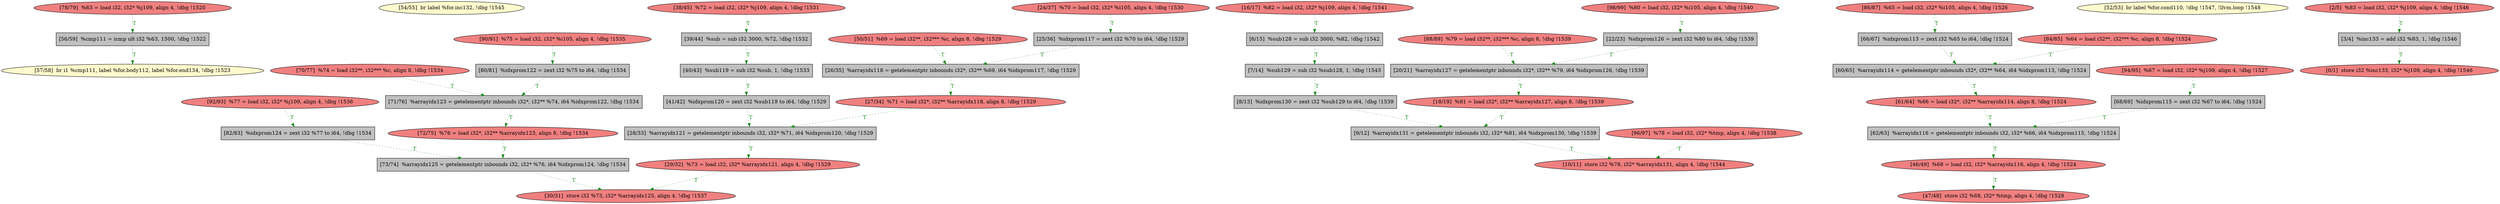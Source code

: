 
digraph G {


node7787 [fillcolor=grey,label="[56/59]  %cmp111 = icmp ult i32 %63, 1500, !dbg !1522",shape=rectangle,style=filled ]
node7786 [fillcolor=lemonchiffon,label="[54/55]  br label %for.inc132, !dbg !1545",shape=ellipse,style=filled ]
node7785 [fillcolor=grey,label="[25/36]  %idxprom117 = zext i32 %70 to i64, !dbg !1529",shape=rectangle,style=filled ]
node7788 [fillcolor=lightcoral,label="[10/11]  store i32 %78, i32* %arrayidx131, align 4, !dbg !1544",shape=ellipse,style=filled ]
node7784 [fillcolor=grey,label="[62/63]  %arrayidx116 = getelementptr inbounds i32, i32* %66, i64 %idxprom115, !dbg !1524",shape=rectangle,style=filled ]
node7783 [fillcolor=lightcoral,label="[61/64]  %66 = load i32*, i32** %arrayidx114, align 8, !dbg !1524",shape=ellipse,style=filled ]
node7779 [fillcolor=grey,label="[66/67]  %idxprom113 = zext i32 %65 to i64, !dbg !1524",shape=rectangle,style=filled ]
node7778 [fillcolor=grey,label="[41/42]  %idxprom120 = zext i32 %sub119 to i64, !dbg !1529",shape=rectangle,style=filled ]
node7777 [fillcolor=lightcoral,label="[86/87]  %65 = load i32, i32* %i105, align 4, !dbg !1526",shape=ellipse,style=filled ]
node7754 [fillcolor=lightcoral,label="[70/77]  %74 = load i32**, i32*** %c, align 8, !dbg !1534",shape=ellipse,style=filled ]
node7759 [fillcolor=grey,label="[82/83]  %idxprom124 = zext i32 %77 to i64, !dbg !1534",shape=rectangle,style=filled ]
node7753 [fillcolor=grey,label="[40/43]  %sub119 = sub i32 %sub, 1, !dbg !1533",shape=rectangle,style=filled ]
node7781 [fillcolor=grey,label="[60/65]  %arrayidx114 = getelementptr inbounds i32*, i32** %64, i64 %idxprom113, !dbg !1524",shape=rectangle,style=filled ]
node7758 [fillcolor=lightcoral,label="[78/79]  %63 = load i32, i32* %j109, align 4, !dbg !1520",shape=ellipse,style=filled ]
node7746 [fillcolor=lightcoral,label="[47/48]  store i32 %68, i32* %tmp, align 4, !dbg !1528",shape=ellipse,style=filled ]
node7780 [fillcolor=grey,label="[7/14]  %sub129 = sub i32 %sub128, 1, !dbg !1543",shape=rectangle,style=filled ]
node7750 [fillcolor=lightcoral,label="[46/49]  %68 = load i32, i32* %arrayidx116, align 4, !dbg !1524",shape=ellipse,style=filled ]
node7756 [fillcolor=grey,label="[73/74]  %arrayidx125 = getelementptr inbounds i32, i32* %76, i64 %idxprom124, !dbg !1534",shape=rectangle,style=filled ]
node7760 [fillcolor=lightcoral,label="[30/31]  store i32 %73, i32* %arrayidx125, align 4, !dbg !1537",shape=ellipse,style=filled ]
node7766 [fillcolor=grey,label="[6/15]  %sub128 = sub i32 3000, %82, !dbg !1542",shape=rectangle,style=filled ]
node7748 [fillcolor=grey,label="[80/81]  %idxprom122 = zext i32 %75 to i64, !dbg !1534",shape=rectangle,style=filled ]
node7747 [fillcolor=lemonchiffon,label="[57/58]  br i1 %cmp111, label %for.body112, label %for.end134, !dbg !1523",shape=ellipse,style=filled ]
node7776 [fillcolor=lightcoral,label="[90/91]  %75 = load i32, i32* %i105, align 4, !dbg !1535",shape=ellipse,style=filled ]
node7769 [fillcolor=lightcoral,label="[16/17]  %82 = load i32, i32* %j109, align 4, !dbg !1541",shape=ellipse,style=filled ]
node7740 [fillcolor=lightcoral,label="[27/34]  %71 = load i32*, i32** %arrayidx118, align 8, !dbg !1529",shape=ellipse,style=filled ]
node7782 [fillcolor=lightcoral,label="[88/89]  %79 = load i32**, i32*** %c, align 8, !dbg !1539",shape=ellipse,style=filled ]
node7762 [fillcolor=grey,label="[22/23]  %idxprom126 = zext i32 %80 to i64, !dbg !1539",shape=rectangle,style=filled ]
node7764 [fillcolor=lightcoral,label="[84/85]  %64 = load i32**, i32*** %c, align 8, !dbg !1524",shape=ellipse,style=filled ]
node7749 [fillcolor=grey,label="[8/13]  %idxprom130 = zext i32 %sub129 to i64, !dbg !1539",shape=rectangle,style=filled ]
node7767 [fillcolor=lightcoral,label="[29/32]  %73 = load i32, i32* %arrayidx121, align 4, !dbg !1529",shape=ellipse,style=filled ]
node7755 [fillcolor=grey,label="[68/69]  %idxprom115 = zext i32 %67 to i64, !dbg !1524",shape=rectangle,style=filled ]
node7745 [fillcolor=lightcoral,label="[38/45]  %72 = load i32, i32* %j109, align 4, !dbg !1531",shape=ellipse,style=filled ]
node7744 [fillcolor=lightcoral,label="[24/37]  %70 = load i32, i32* %i105, align 4, !dbg !1530",shape=ellipse,style=filled ]
node7774 [fillcolor=lightcoral,label="[94/95]  %67 = load i32, i32* %j109, align 4, !dbg !1527",shape=ellipse,style=filled ]
node7789 [fillcolor=lemonchiffon,label="[52/53]  br label %for.cond110, !dbg !1547, !llvm.loop !1548",shape=ellipse,style=filled ]
node7752 [fillcolor=grey,label="[28/33]  %arrayidx121 = getelementptr inbounds i32, i32* %71, i64 %idxprom120, !dbg !1529",shape=rectangle,style=filled ]
node7743 [fillcolor=grey,label="[3/4]  %inc133 = add i32 %83, 1, !dbg !1546",shape=rectangle,style=filled ]
node7757 [fillcolor=grey,label="[9/12]  %arrayidx131 = getelementptr inbounds i32, i32* %81, i64 %idxprom130, !dbg !1539",shape=rectangle,style=filled ]
node7761 [fillcolor=lightcoral,label="[72/75]  %76 = load i32*, i32** %arrayidx123, align 8, !dbg !1534",shape=ellipse,style=filled ]
node7741 [fillcolor=grey,label="[26/35]  %arrayidx118 = getelementptr inbounds i32*, i32** %69, i64 %idxprom117, !dbg !1529",shape=rectangle,style=filled ]
node7771 [fillcolor=lightcoral,label="[18/19]  %81 = load i32*, i32** %arrayidx127, align 8, !dbg !1539",shape=ellipse,style=filled ]
node7770 [fillcolor=lightcoral,label="[98/99]  %80 = load i32, i32* %i105, align 4, !dbg !1540",shape=ellipse,style=filled ]
node7765 [fillcolor=lightcoral,label="[0/1]  store i32 %inc133, i32* %j109, align 4, !dbg !1546",shape=ellipse,style=filled ]
node7768 [fillcolor=grey,label="[20/21]  %arrayidx127 = getelementptr inbounds i32*, i32** %79, i64 %idxprom126, !dbg !1539",shape=rectangle,style=filled ]
node7742 [fillcolor=grey,label="[39/44]  %sub = sub i32 3000, %72, !dbg !1532",shape=rectangle,style=filled ]
node7763 [fillcolor=lightcoral,label="[2/5]  %83 = load i32, i32* %j109, align 4, !dbg !1546",shape=ellipse,style=filled ]
node7772 [fillcolor=lightcoral,label="[96/97]  %78 = load i32, i32* %tmp, align 4, !dbg !1538",shape=ellipse,style=filled ]
node7773 [fillcolor=grey,label="[71/76]  %arrayidx123 = getelementptr inbounds i32*, i32** %74, i64 %idxprom122, !dbg !1534",shape=rectangle,style=filled ]
node7751 [fillcolor=lightcoral,label="[50/51]  %69 = load i32**, i32*** %c, align 8, !dbg !1529",shape=ellipse,style=filled ]
node7775 [fillcolor=lightcoral,label="[92/93]  %77 = load i32, i32* %j109, align 4, !dbg !1536",shape=ellipse,style=filled ]

node7751->node7741 [style=dotted,color=forestgreen,label="T",fontcolor=forestgreen ]
node7787->node7747 [style=dotted,color=forestgreen,label="T",fontcolor=forestgreen ]
node7785->node7741 [style=dotted,color=forestgreen,label="T",fontcolor=forestgreen ]
node7753->node7778 [style=dotted,color=forestgreen,label="T",fontcolor=forestgreen ]
node7763->node7743 [style=dotted,color=forestgreen,label="T",fontcolor=forestgreen ]
node7749->node7757 [style=dotted,color=forestgreen,label="T",fontcolor=forestgreen ]
node7756->node7760 [style=dotted,color=forestgreen,label="T",fontcolor=forestgreen ]
node7774->node7755 [style=dotted,color=forestgreen,label="T",fontcolor=forestgreen ]
node7755->node7784 [style=dotted,color=forestgreen,label="T",fontcolor=forestgreen ]
node7783->node7784 [style=dotted,color=forestgreen,label="T",fontcolor=forestgreen ]
node7761->node7756 [style=dotted,color=forestgreen,label="T",fontcolor=forestgreen ]
node7757->node7788 [style=dotted,color=forestgreen,label="T",fontcolor=forestgreen ]
node7752->node7767 [style=dotted,color=forestgreen,label="T",fontcolor=forestgreen ]
node7741->node7740 [style=dotted,color=forestgreen,label="T",fontcolor=forestgreen ]
node7759->node7756 [style=dotted,color=forestgreen,label="T",fontcolor=forestgreen ]
node7767->node7760 [style=dotted,color=forestgreen,label="T",fontcolor=forestgreen ]
node7758->node7787 [style=dotted,color=forestgreen,label="T",fontcolor=forestgreen ]
node7744->node7785 [style=dotted,color=forestgreen,label="T",fontcolor=forestgreen ]
node7740->node7752 [style=dotted,color=forestgreen,label="T",fontcolor=forestgreen ]
node7780->node7749 [style=dotted,color=forestgreen,label="T",fontcolor=forestgreen ]
node7743->node7765 [style=dotted,color=forestgreen,label="T",fontcolor=forestgreen ]
node7777->node7779 [style=dotted,color=forestgreen,label="T",fontcolor=forestgreen ]
node7784->node7750 [style=dotted,color=forestgreen,label="T",fontcolor=forestgreen ]
node7742->node7753 [style=dotted,color=forestgreen,label="T",fontcolor=forestgreen ]
node7750->node7746 [style=dotted,color=forestgreen,label="T",fontcolor=forestgreen ]
node7769->node7766 [style=dotted,color=forestgreen,label="T",fontcolor=forestgreen ]
node7745->node7742 [style=dotted,color=forestgreen,label="T",fontcolor=forestgreen ]
node7776->node7748 [style=dotted,color=forestgreen,label="T",fontcolor=forestgreen ]
node7772->node7788 [style=dotted,color=forestgreen,label="T",fontcolor=forestgreen ]
node7762->node7768 [style=dotted,color=forestgreen,label="T",fontcolor=forestgreen ]
node7768->node7771 [style=dotted,color=forestgreen,label="T",fontcolor=forestgreen ]
node7782->node7768 [style=dotted,color=forestgreen,label="T",fontcolor=forestgreen ]
node7778->node7752 [style=dotted,color=forestgreen,label="T",fontcolor=forestgreen ]
node7773->node7761 [style=dotted,color=forestgreen,label="T",fontcolor=forestgreen ]
node7770->node7762 [style=dotted,color=forestgreen,label="T",fontcolor=forestgreen ]
node7775->node7759 [style=dotted,color=forestgreen,label="T",fontcolor=forestgreen ]
node7764->node7781 [style=dotted,color=forestgreen,label="T",fontcolor=forestgreen ]
node7766->node7780 [style=dotted,color=forestgreen,label="T",fontcolor=forestgreen ]
node7771->node7757 [style=dotted,color=forestgreen,label="T",fontcolor=forestgreen ]
node7748->node7773 [style=dotted,color=forestgreen,label="T",fontcolor=forestgreen ]
node7781->node7783 [style=dotted,color=forestgreen,label="T",fontcolor=forestgreen ]
node7754->node7773 [style=dotted,color=forestgreen,label="T",fontcolor=forestgreen ]
node7779->node7781 [style=dotted,color=forestgreen,label="T",fontcolor=forestgreen ]


}
